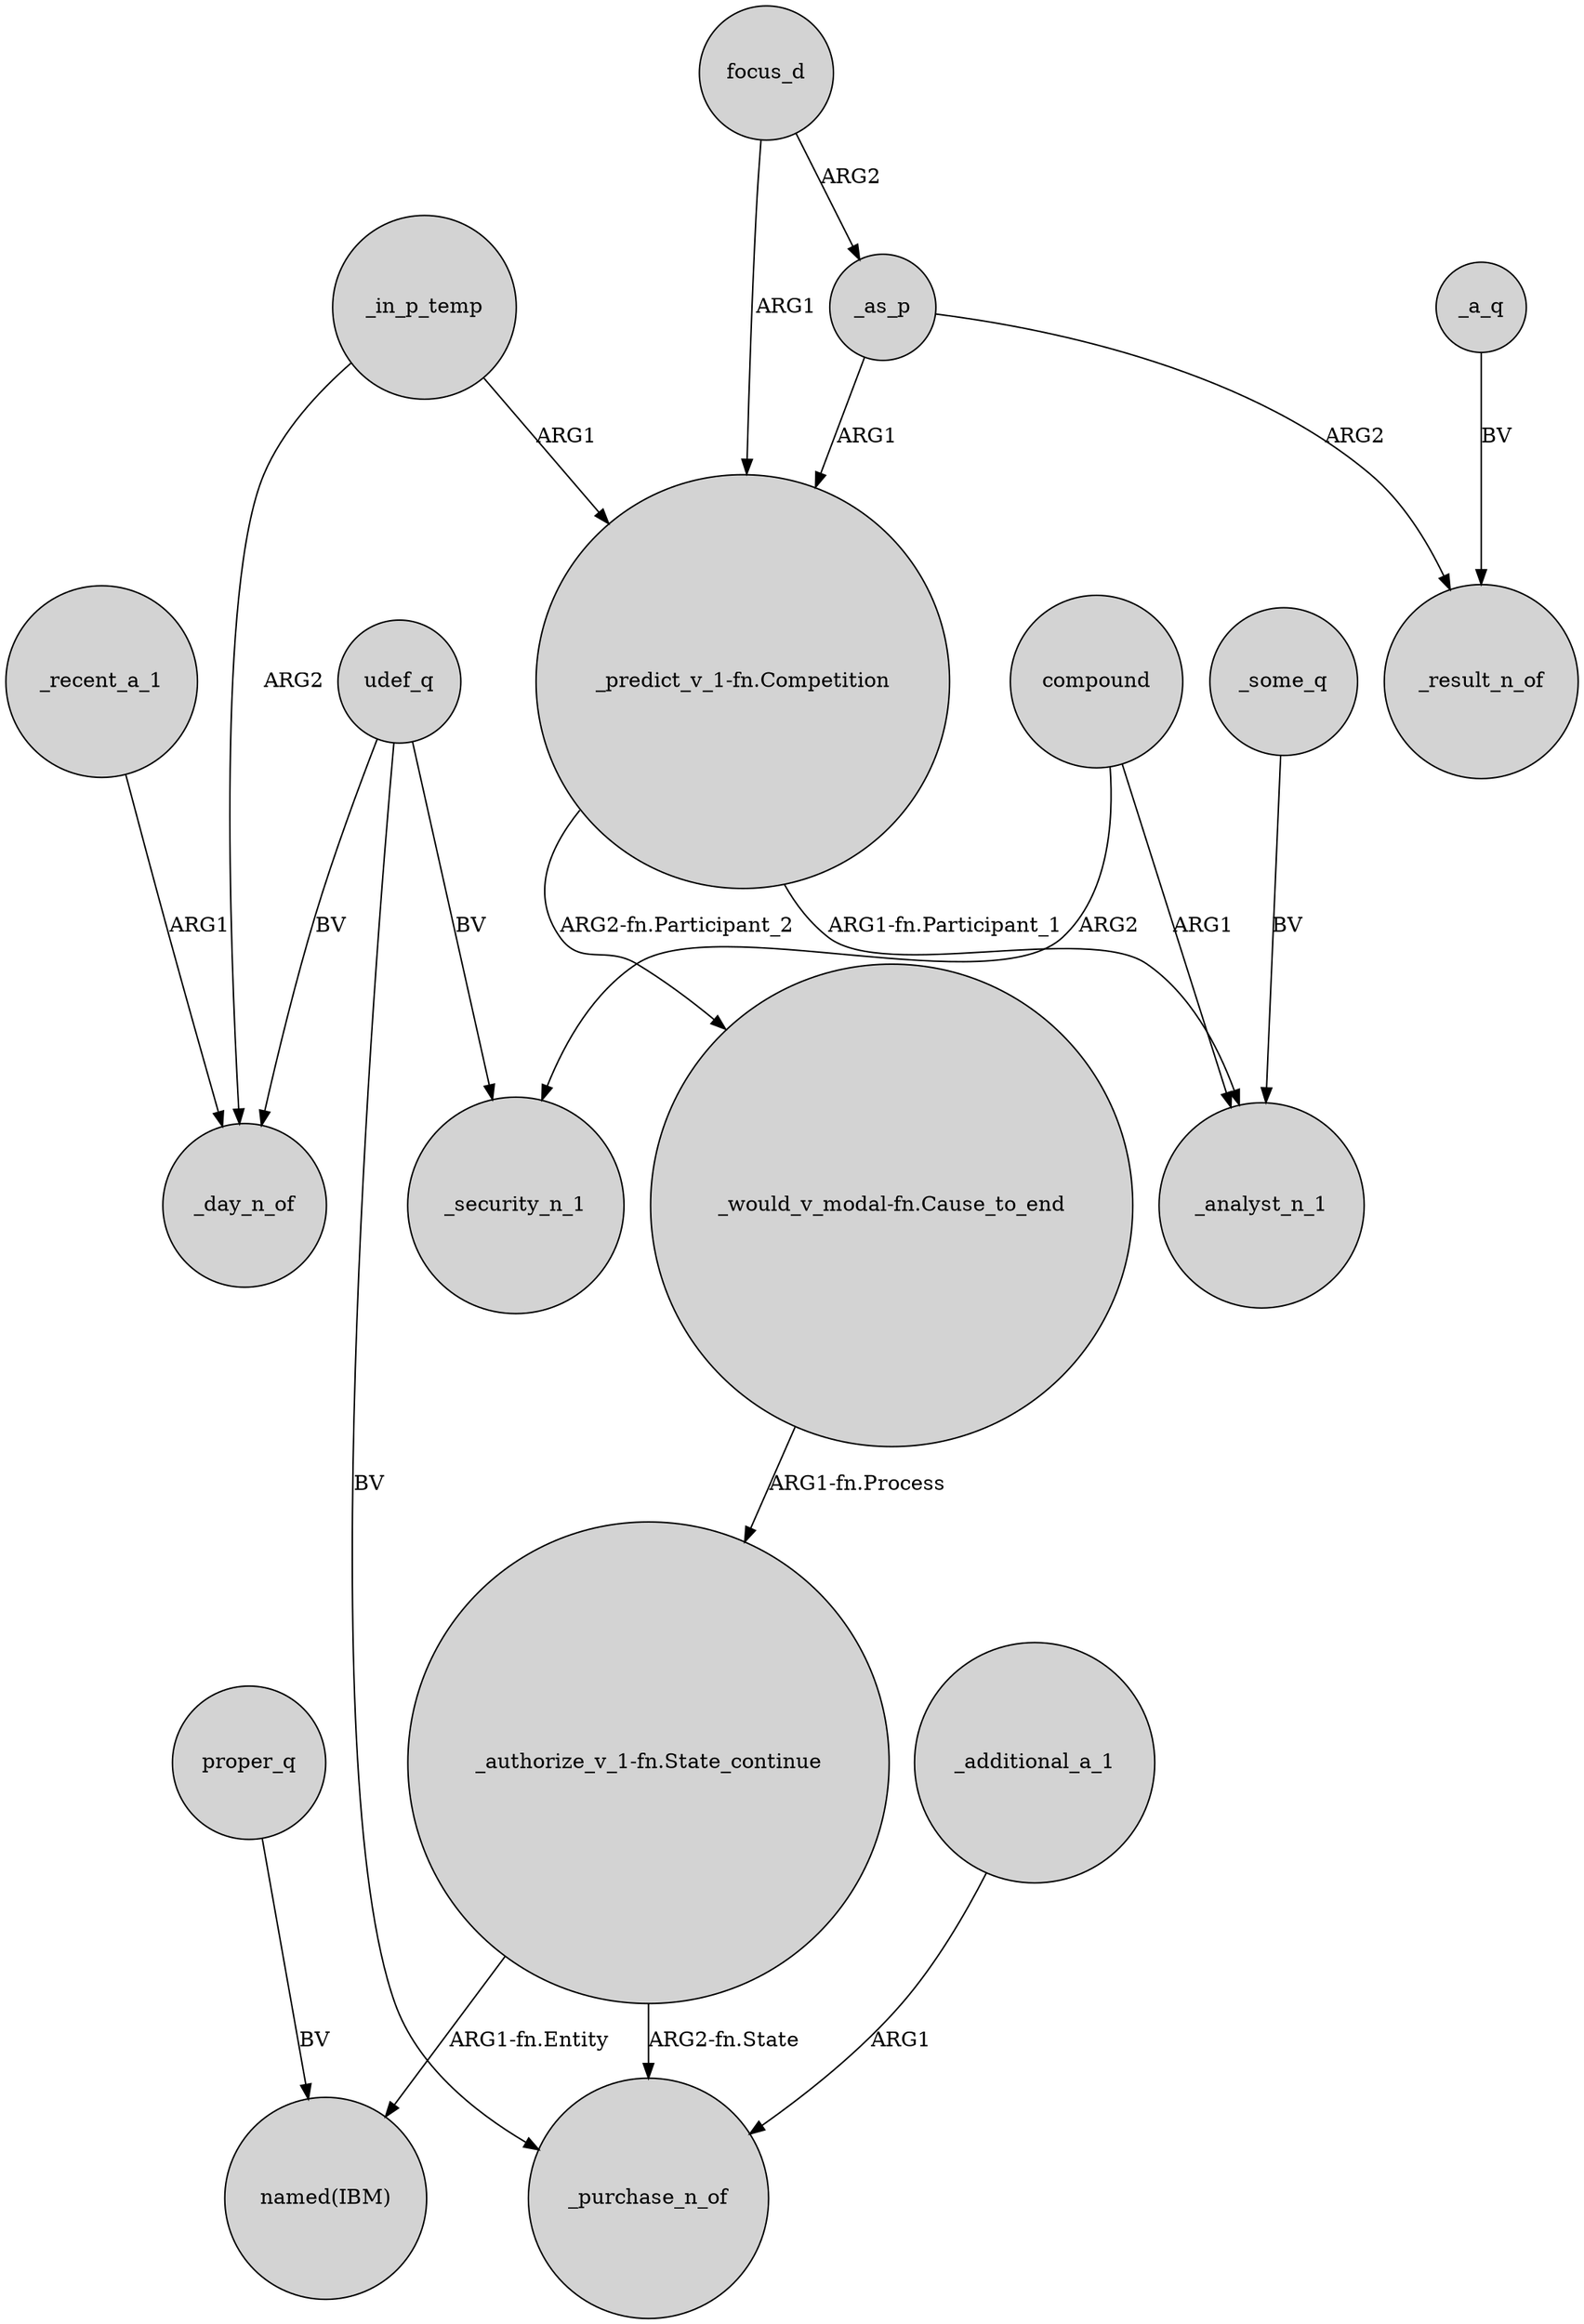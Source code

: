 digraph {
	node [shape=circle style=filled]
	_recent_a_1 -> _day_n_of [label=ARG1]
	_some_q -> _analyst_n_1 [label=BV]
	"_would_v_modal-fn.Cause_to_end" -> "_authorize_v_1-fn.State_continue" [label="ARG1-fn.Process"]
	proper_q -> "named(IBM)" [label=BV]
	_as_p -> "_predict_v_1-fn.Competition" [label=ARG1]
	udef_q -> _security_n_1 [label=BV]
	_in_p_temp -> "_predict_v_1-fn.Competition" [label=ARG1]
	udef_q -> _day_n_of [label=BV]
	_as_p -> _result_n_of [label=ARG2]
	udef_q -> _purchase_n_of [label=BV]
	"_predict_v_1-fn.Competition" -> _analyst_n_1 [label="ARG1-fn.Participant_1"]
	compound -> _analyst_n_1 [label=ARG1]
	"_predict_v_1-fn.Competition" -> "_would_v_modal-fn.Cause_to_end" [label="ARG2-fn.Participant_2"]
	_a_q -> _result_n_of [label=BV]
	"_authorize_v_1-fn.State_continue" -> "named(IBM)" [label="ARG1-fn.Entity"]
	_in_p_temp -> _day_n_of [label=ARG2]
	_additional_a_1 -> _purchase_n_of [label=ARG1]
	"_authorize_v_1-fn.State_continue" -> _purchase_n_of [label="ARG2-fn.State"]
	focus_d -> "_predict_v_1-fn.Competition" [label=ARG1]
	focus_d -> _as_p [label=ARG2]
	compound -> _security_n_1 [label=ARG2]
}
